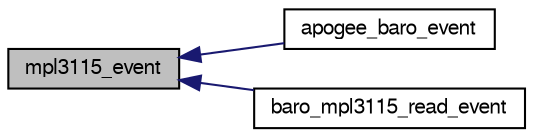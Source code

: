 digraph "mpl3115_event"
{
  edge [fontname="FreeSans",fontsize="10",labelfontname="FreeSans",labelfontsize="10"];
  node [fontname="FreeSans",fontsize="10",shape=record];
  rankdir="LR";
  Node1 [label="mpl3115_event",height=0.2,width=0.4,color="black", fillcolor="grey75", style="filled", fontcolor="black"];
  Node1 -> Node2 [dir="back",color="midnightblue",fontsize="10",style="solid",fontname="FreeSans"];
  Node2 [label="apogee_baro_event",height=0.2,width=0.4,color="black", fillcolor="white", style="filled",URL="$apogee_2baro__board_8h.html#aa3cbc7633f7e6519b5da961e00fcb70d"];
  Node1 -> Node3 [dir="back",color="midnightblue",fontsize="10",style="solid",fontname="FreeSans"];
  Node3 [label="baro_mpl3115_read_event",height=0.2,width=0.4,color="black", fillcolor="white", style="filled",URL="$baro__mpl3115_8h.html#aac1cfc0ff91f0501266ae0bf4c8ddc9c"];
}
